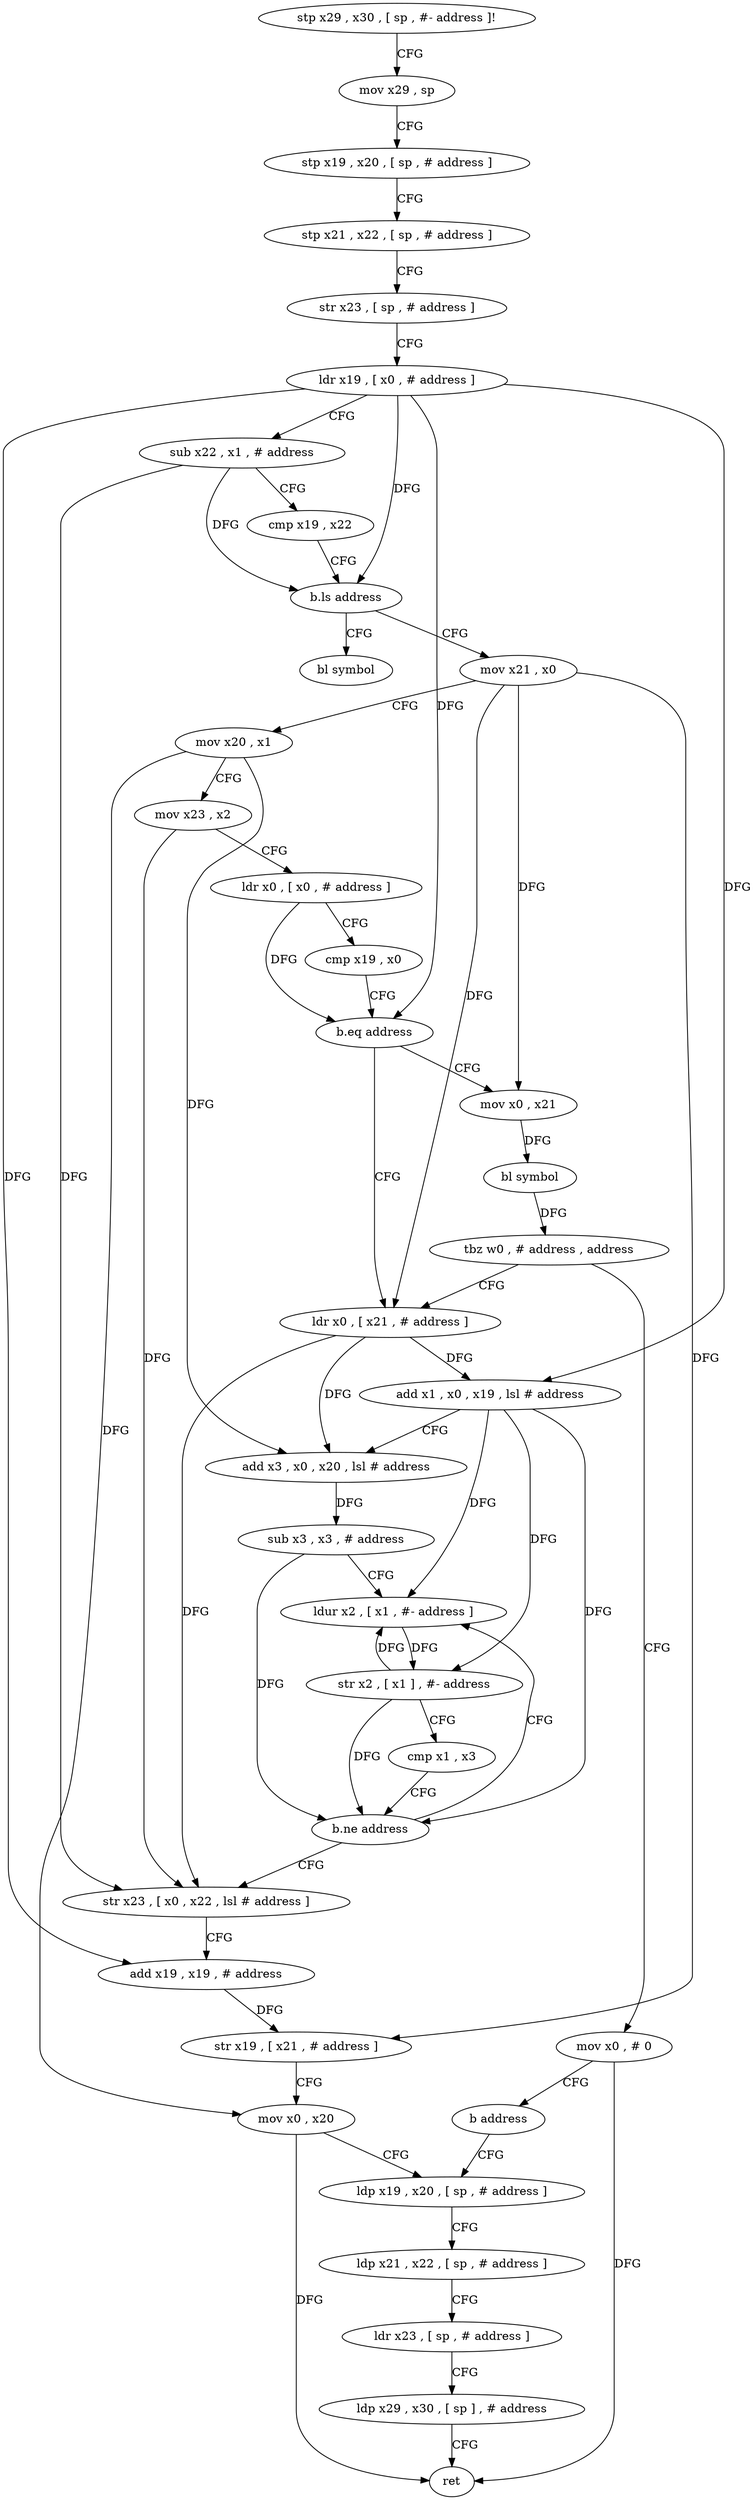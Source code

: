 digraph "func" {
"154572" [label = "stp x29 , x30 , [ sp , #- address ]!" ]
"154576" [label = "mov x29 , sp" ]
"154580" [label = "stp x19 , x20 , [ sp , # address ]" ]
"154584" [label = "stp x21 , x22 , [ sp , # address ]" ]
"154588" [label = "str x23 , [ sp , # address ]" ]
"154592" [label = "ldr x19 , [ x0 , # address ]" ]
"154596" [label = "sub x22 , x1 , # address" ]
"154600" [label = "cmp x19 , x22" ]
"154604" [label = "b.ls address" ]
"154700" [label = "bl symbol" ]
"154608" [label = "mov x21 , x0" ]
"154612" [label = "mov x20 , x1" ]
"154616" [label = "mov x23 , x2" ]
"154620" [label = "ldr x0 , [ x0 , # address ]" ]
"154624" [label = "cmp x19 , x0" ]
"154628" [label = "b.eq address" ]
"154704" [label = "mov x0 , x21" ]
"154632" [label = "ldr x0 , [ x21 , # address ]" ]
"154708" [label = "bl symbol" ]
"154712" [label = "tbz w0 , # address , address" ]
"154716" [label = "mov x0 , # 0" ]
"154636" [label = "add x1 , x0 , x19 , lsl # address" ]
"154640" [label = "add x3 , x0 , x20 , lsl # address" ]
"154644" [label = "sub x3 , x3 , # address" ]
"154648" [label = "ldur x2 , [ x1 , #- address ]" ]
"154720" [label = "b address" ]
"154680" [label = "ldp x19 , x20 , [ sp , # address ]" ]
"154652" [label = "str x2 , [ x1 ] , #- address" ]
"154656" [label = "cmp x1 , x3" ]
"154660" [label = "b.ne address" ]
"154664" [label = "str x23 , [ x0 , x22 , lsl # address ]" ]
"154668" [label = "add x19 , x19 , # address" ]
"154672" [label = "str x19 , [ x21 , # address ]" ]
"154676" [label = "mov x0 , x20" ]
"154684" [label = "ldp x21 , x22 , [ sp , # address ]" ]
"154688" [label = "ldr x23 , [ sp , # address ]" ]
"154692" [label = "ldp x29 , x30 , [ sp ] , # address" ]
"154696" [label = "ret" ]
"154572" -> "154576" [ label = "CFG" ]
"154576" -> "154580" [ label = "CFG" ]
"154580" -> "154584" [ label = "CFG" ]
"154584" -> "154588" [ label = "CFG" ]
"154588" -> "154592" [ label = "CFG" ]
"154592" -> "154596" [ label = "CFG" ]
"154592" -> "154604" [ label = "DFG" ]
"154592" -> "154628" [ label = "DFG" ]
"154592" -> "154636" [ label = "DFG" ]
"154592" -> "154668" [ label = "DFG" ]
"154596" -> "154600" [ label = "CFG" ]
"154596" -> "154604" [ label = "DFG" ]
"154596" -> "154664" [ label = "DFG" ]
"154600" -> "154604" [ label = "CFG" ]
"154604" -> "154700" [ label = "CFG" ]
"154604" -> "154608" [ label = "CFG" ]
"154608" -> "154612" [ label = "CFG" ]
"154608" -> "154704" [ label = "DFG" ]
"154608" -> "154632" [ label = "DFG" ]
"154608" -> "154672" [ label = "DFG" ]
"154612" -> "154616" [ label = "CFG" ]
"154612" -> "154640" [ label = "DFG" ]
"154612" -> "154676" [ label = "DFG" ]
"154616" -> "154620" [ label = "CFG" ]
"154616" -> "154664" [ label = "DFG" ]
"154620" -> "154624" [ label = "CFG" ]
"154620" -> "154628" [ label = "DFG" ]
"154624" -> "154628" [ label = "CFG" ]
"154628" -> "154704" [ label = "CFG" ]
"154628" -> "154632" [ label = "CFG" ]
"154704" -> "154708" [ label = "DFG" ]
"154632" -> "154636" [ label = "DFG" ]
"154632" -> "154640" [ label = "DFG" ]
"154632" -> "154664" [ label = "DFG" ]
"154708" -> "154712" [ label = "DFG" ]
"154712" -> "154632" [ label = "CFG" ]
"154712" -> "154716" [ label = "CFG" ]
"154716" -> "154720" [ label = "CFG" ]
"154716" -> "154696" [ label = "DFG" ]
"154636" -> "154640" [ label = "CFG" ]
"154636" -> "154648" [ label = "DFG" ]
"154636" -> "154652" [ label = "DFG" ]
"154636" -> "154660" [ label = "DFG" ]
"154640" -> "154644" [ label = "DFG" ]
"154644" -> "154648" [ label = "CFG" ]
"154644" -> "154660" [ label = "DFG" ]
"154648" -> "154652" [ label = "DFG" ]
"154720" -> "154680" [ label = "CFG" ]
"154680" -> "154684" [ label = "CFG" ]
"154652" -> "154656" [ label = "CFG" ]
"154652" -> "154648" [ label = "DFG" ]
"154652" -> "154660" [ label = "DFG" ]
"154656" -> "154660" [ label = "CFG" ]
"154660" -> "154648" [ label = "CFG" ]
"154660" -> "154664" [ label = "CFG" ]
"154664" -> "154668" [ label = "CFG" ]
"154668" -> "154672" [ label = "DFG" ]
"154672" -> "154676" [ label = "CFG" ]
"154676" -> "154680" [ label = "CFG" ]
"154676" -> "154696" [ label = "DFG" ]
"154684" -> "154688" [ label = "CFG" ]
"154688" -> "154692" [ label = "CFG" ]
"154692" -> "154696" [ label = "CFG" ]
}
